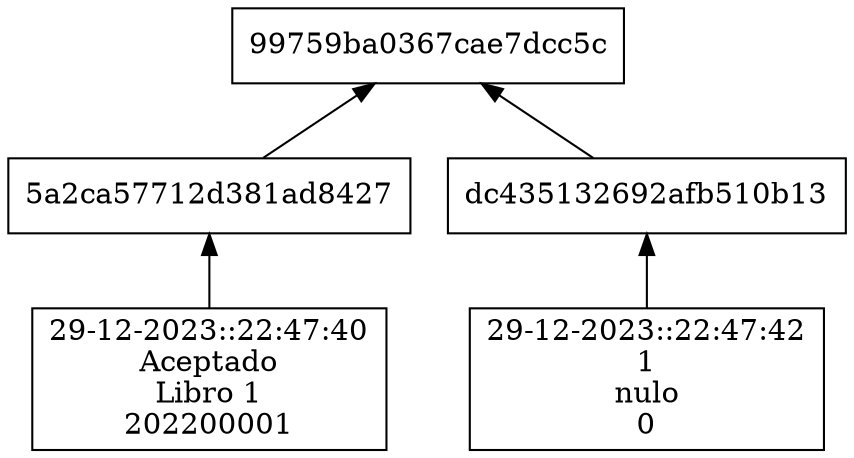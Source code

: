 digraph arbol { node [shape=box];"99759ba0367cae7dcc5c" [dir=back];
"99759ba0367cae7dcc5c" -> "5a2ca57712d381ad8427" [dir=back];
"5a2ca57712d381ad8427" -> "29-12-2023::22:47:40
Aceptado
Libro 1
202200001" [dir=back];
 "99759ba0367cae7dcc5c" -> "dc435132692afb510b13" [dir=back];
"dc435132692afb510b13" -> "29-12-2023::22:47:42
1
nulo
0" [dir=back];
 {rank=same"5a2ca57712d381ad8427" -> "dc435132692afb510b13" [style=invis]}; 
}